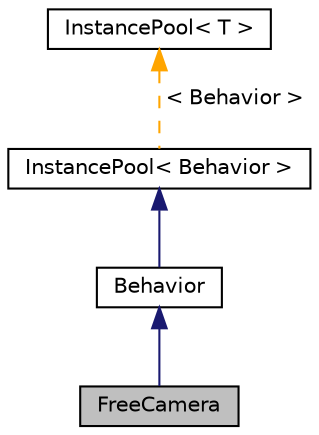 digraph "FreeCamera"
{
 // INTERACTIVE_SVG=YES
 // LATEX_PDF_SIZE
  edge [fontname="Helvetica",fontsize="10",labelfontname="Helvetica",labelfontsize="10"];
  node [fontname="Helvetica",fontsize="10",shape=record];
  Node1 [label="FreeCamera",height=0.2,width=0.4,color="black", fillcolor="grey75", style="filled", fontcolor="black",tooltip=" "];
  Node2 -> Node1 [dir="back",color="midnightblue",fontsize="10",style="solid",fontname="Helvetica"];
  Node2 [label="Behavior",height=0.2,width=0.4,color="black", fillcolor="white", style="filled",URL="$class_behavior.html",tooltip="Logic implemented in the Update method is meant to be implemented by all inheriting classes...."];
  Node3 -> Node2 [dir="back",color="midnightblue",fontsize="10",style="solid",fontname="Helvetica"];
  Node3 [label="InstancePool\< Behavior \>",height=0.2,width=0.4,color="black", fillcolor="white", style="filled",URL="$class_instance_pool.html",tooltip=" "];
  Node4 -> Node3 [dir="back",color="orange",fontsize="10",style="dashed",label=" \< Behavior \>" ,fontname="Helvetica"];
  Node4 [label="InstancePool\< T \>",height=0.2,width=0.4,color="black", fillcolor="white", style="filled",URL="$class_instance_pool.html",tooltip="Stores all instaces of the inheriting class"];
}
